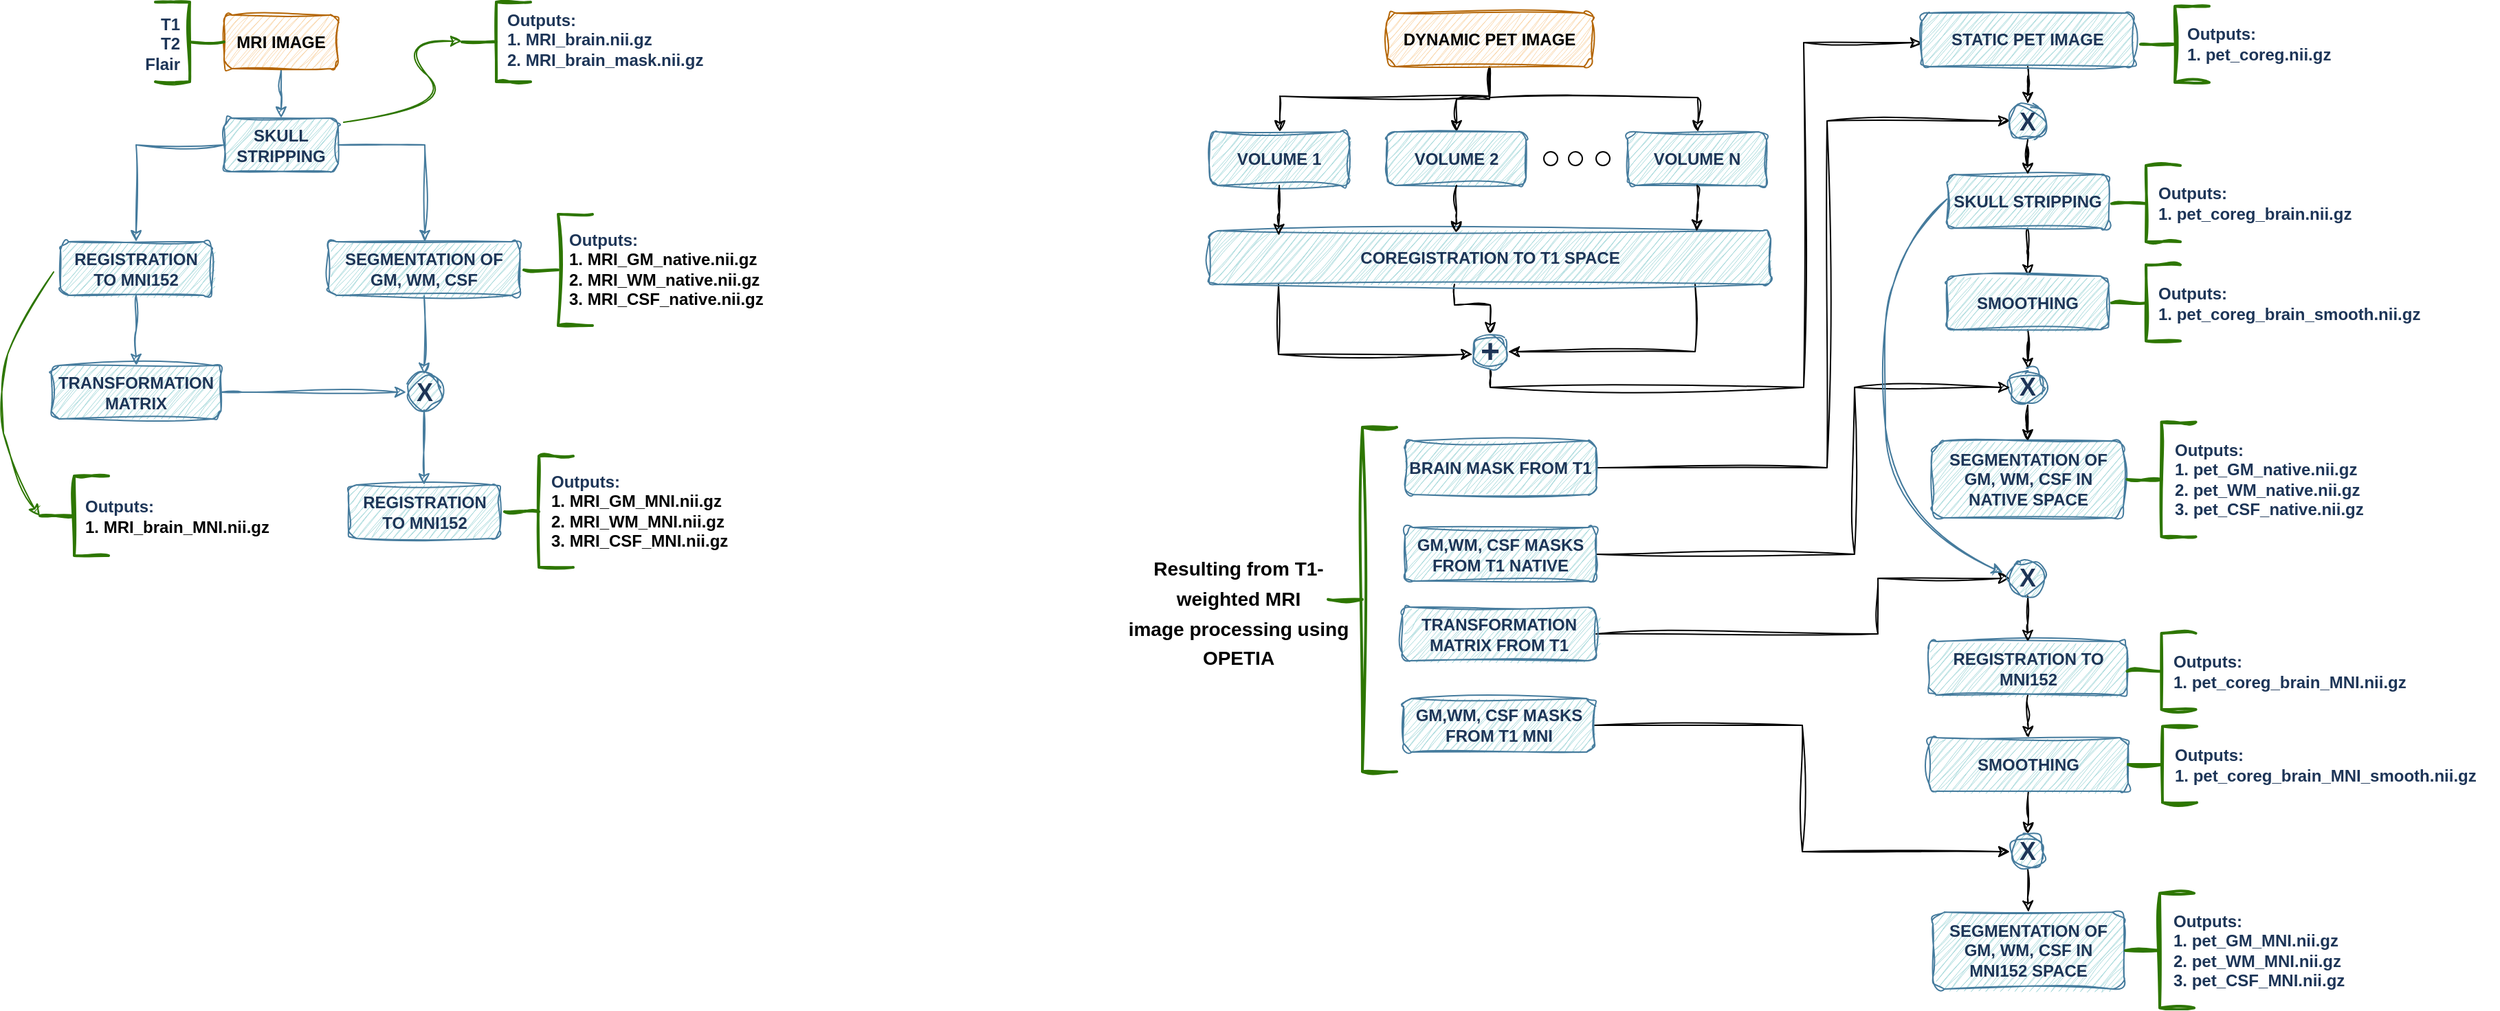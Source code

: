 <mxfile version="28.1.2">
  <diagram name="Page-1" id="hVXfUqBhvTAlDq9-gsWX">
    <mxGraphModel dx="1394" dy="784" grid="0" gridSize="10" guides="1" tooltips="1" connect="1" arrows="1" fold="1" page="0" pageScale="1" pageWidth="850" pageHeight="1100" background="none" math="0" shadow="0">
      <root>
        <mxCell id="0" />
        <mxCell id="1" parent="0" />
        <mxCell id="h8j5pdW2-4rlrgCDTTLV-3" value="" style="edgeStyle=orthogonalEdgeStyle;rounded=0;orthogonalLoop=1;jettySize=auto;html=1;labelBackgroundColor=none;fontColor=default;strokeColor=#457B9D;sketch=1;curveFitting=1;jiggle=2;" parent="1" source="h8j5pdW2-4rlrgCDTTLV-1" target="h8j5pdW2-4rlrgCDTTLV-2" edge="1">
          <mxGeometry relative="1" as="geometry" />
        </mxCell>
        <mxCell id="h8j5pdW2-4rlrgCDTTLV-1" value="&lt;b&gt;MRI IMAGE&lt;/b&gt;" style="rounded=1;whiteSpace=wrap;html=1;labelBackgroundColor=none;sketch=1;curveFitting=1;jiggle=2;fillColor=#fad7ac;strokeColor=#b46504;" parent="1" vertex="1">
          <mxGeometry x="294" y="80" width="83" height="39" as="geometry" />
        </mxCell>
        <mxCell id="h8j5pdW2-4rlrgCDTTLV-5" value="" style="edgeStyle=orthogonalEdgeStyle;rounded=0;orthogonalLoop=1;jettySize=auto;html=1;labelBackgroundColor=none;fontColor=default;strokeColor=#457B9D;sketch=1;curveFitting=1;jiggle=2;" parent="1" source="h8j5pdW2-4rlrgCDTTLV-2" target="h8j5pdW2-4rlrgCDTTLV-4" edge="1">
          <mxGeometry relative="1" as="geometry" />
        </mxCell>
        <mxCell id="h8j5pdW2-4rlrgCDTTLV-7" value="" style="edgeStyle=orthogonalEdgeStyle;rounded=0;orthogonalLoop=1;jettySize=auto;html=1;labelBackgroundColor=none;fontColor=default;strokeColor=#457B9D;sketch=1;curveFitting=1;jiggle=2;" parent="1" source="h8j5pdW2-4rlrgCDTTLV-2" target="h8j5pdW2-4rlrgCDTTLV-6" edge="1">
          <mxGeometry relative="1" as="geometry">
            <Array as="points">
              <mxPoint x="440" y="175" />
            </Array>
          </mxGeometry>
        </mxCell>
        <mxCell id="h8j5pdW2-4rlrgCDTTLV-2" value="&lt;b&gt;SKULL STRIPPING&lt;/b&gt;" style="rounded=1;whiteSpace=wrap;html=1;labelBackgroundColor=none;fillColor=#A8DADC;strokeColor=#457B9D;fontColor=#1D3557;sketch=1;curveFitting=1;jiggle=2;" parent="1" vertex="1">
          <mxGeometry x="294" y="155" width="83" height="39" as="geometry" />
        </mxCell>
        <mxCell id="h8j5pdW2-4rlrgCDTTLV-9" value="" style="edgeStyle=orthogonalEdgeStyle;rounded=0;orthogonalLoop=1;jettySize=auto;html=1;labelBackgroundColor=none;fontColor=default;strokeColor=#457B9D;sketch=1;curveFitting=1;jiggle=2;" parent="1" source="h8j5pdW2-4rlrgCDTTLV-4" target="h8j5pdW2-4rlrgCDTTLV-8" edge="1">
          <mxGeometry relative="1" as="geometry" />
        </mxCell>
        <mxCell id="h8j5pdW2-4rlrgCDTTLV-4" value="&lt;b&gt;REGISTRATION TO MNI152&lt;/b&gt;" style="rounded=1;whiteSpace=wrap;html=1;labelBackgroundColor=none;fillColor=#A8DADC;strokeColor=#457B9D;fontColor=#1D3557;sketch=1;curveFitting=1;jiggle=2;" parent="1" vertex="1">
          <mxGeometry x="175" y="245" width="110" height="39" as="geometry" />
        </mxCell>
        <mxCell id="h8j5pdW2-4rlrgCDTTLV-11" value="" style="edgeStyle=orthogonalEdgeStyle;rounded=0;orthogonalLoop=1;jettySize=auto;html=1;labelBackgroundColor=none;fontColor=default;strokeColor=#457B9D;sketch=1;curveFitting=1;jiggle=2;" parent="1" source="h8j5pdW2-4rlrgCDTTLV-6" target="h8j5pdW2-4rlrgCDTTLV-10" edge="1">
          <mxGeometry relative="1" as="geometry" />
        </mxCell>
        <mxCell id="h8j5pdW2-4rlrgCDTTLV-6" value="&lt;b&gt;SEGMENTATION OF GM, WM, CSF&lt;/b&gt;" style="rounded=1;whiteSpace=wrap;html=1;labelBackgroundColor=none;fillColor=#A8DADC;strokeColor=#457B9D;fontColor=#1D3557;sketch=1;curveFitting=1;jiggle=2;" parent="1" vertex="1">
          <mxGeometry x="370" y="245" width="139" height="39" as="geometry" />
        </mxCell>
        <mxCell id="h8j5pdW2-4rlrgCDTTLV-12" style="edgeStyle=orthogonalEdgeStyle;rounded=0;orthogonalLoop=1;jettySize=auto;html=1;entryX=0;entryY=0.5;entryDx=0;entryDy=0;labelBackgroundColor=none;fontColor=default;strokeColor=#457B9D;sketch=1;curveFitting=1;jiggle=2;" parent="1" source="h8j5pdW2-4rlrgCDTTLV-8" target="h8j5pdW2-4rlrgCDTTLV-10" edge="1">
          <mxGeometry relative="1" as="geometry">
            <Array as="points">
              <mxPoint x="307" y="355" />
              <mxPoint x="307" y="355" />
            </Array>
          </mxGeometry>
        </mxCell>
        <mxCell id="h8j5pdW2-4rlrgCDTTLV-8" value="&lt;b&gt;TRANSFORMATION MATRIX&lt;/b&gt;" style="rounded=1;whiteSpace=wrap;html=1;labelBackgroundColor=none;fillColor=#A8DADC;strokeColor=#457B9D;fontColor=#1D3557;sketch=1;curveFitting=1;jiggle=2;" parent="1" vertex="1">
          <mxGeometry x="168.25" y="335" width="123.5" height="39" as="geometry" />
        </mxCell>
        <mxCell id="h8j5pdW2-4rlrgCDTTLV-14" value="" style="edgeStyle=orthogonalEdgeStyle;rounded=0;orthogonalLoop=1;jettySize=auto;html=1;labelBackgroundColor=none;fontColor=default;strokeColor=#457B9D;sketch=1;curveFitting=1;jiggle=2;" parent="1" source="h8j5pdW2-4rlrgCDTTLV-10" target="h8j5pdW2-4rlrgCDTTLV-13" edge="1">
          <mxGeometry relative="1" as="geometry" />
        </mxCell>
        <mxCell id="h8j5pdW2-4rlrgCDTTLV-10" value="&lt;b&gt;&lt;font style=&quot;font-size: 18px;&quot;&gt;X&lt;/font&gt;&lt;/b&gt;" style="ellipse;whiteSpace=wrap;html=1;aspect=fixed;labelBackgroundColor=none;fillColor=#A8DADC;strokeColor=#457B9D;fontColor=#1D3557;sketch=1;curveFitting=1;jiggle=2;" parent="1" vertex="1">
          <mxGeometry x="426.5" y="341.5" width="26" height="26" as="geometry" />
        </mxCell>
        <mxCell id="h8j5pdW2-4rlrgCDTTLV-13" value="&lt;b&gt;REGISTRATION TO MNI152&lt;/b&gt;" style="rounded=1;whiteSpace=wrap;html=1;labelBackgroundColor=none;fillColor=#A8DADC;strokeColor=#457B9D;fontColor=#1D3557;sketch=1;curveFitting=1;jiggle=2;" parent="1" vertex="1">
          <mxGeometry x="384.5" y="422" width="110" height="39" as="geometry" />
        </mxCell>
        <mxCell id="h8j5pdW2-4rlrgCDTTLV-19" value="" style="curved=1;endArrow=classic;html=1;rounded=0;labelBackgroundColor=none;fontColor=default;strokeColor=#2D7600;sketch=1;curveFitting=1;jiggle=2;fillColor=#60a917;" parent="1" edge="1">
          <mxGeometry width="50" height="50" relative="1" as="geometry">
            <mxPoint x="381" y="158" as="sourcePoint" />
            <mxPoint x="467" y="99" as="targetPoint" />
            <Array as="points">
              <mxPoint x="467" y="149" />
              <mxPoint x="417" y="99" />
            </Array>
          </mxGeometry>
        </mxCell>
        <mxCell id="h8j5pdW2-4rlrgCDTTLV-21" value="" style="strokeWidth=2;html=1;shape=mxgraph.flowchart.annotation_2;align=left;labelPosition=right;pointerEvents=1;labelBackgroundColor=none;fillColor=#60a917;strokeColor=#2D7600;fontColor=#ffffff;sketch=1;curveFitting=1;jiggle=2;" parent="1" vertex="1">
          <mxGeometry x="467" y="70.5" width="50" height="58" as="geometry" />
        </mxCell>
        <mxCell id="h8j5pdW2-4rlrgCDTTLV-22" value="&lt;div&gt;&lt;b&gt;&lt;font&gt;Outputs:&lt;/font&gt;&lt;/b&gt;&lt;/div&gt;&lt;div&gt;&lt;b style=&quot;background-color: transparent;&quot;&gt;&lt;font&gt;1. MRI_brain.nii.gz&lt;/font&gt;&lt;/b&gt;&lt;/div&gt;&lt;div&gt;&lt;font&gt;&lt;b style=&quot;background-color: transparent;&quot;&gt;2. MRI&lt;/b&gt;&lt;span style=&quot;background-color: transparent;&quot;&gt;&lt;font&gt;&lt;b style=&quot;&quot;&gt;_brain_mask.nii.gz&lt;/b&gt;&lt;/font&gt;&lt;/span&gt;&lt;/font&gt;&lt;/div&gt;" style="text;html=1;align=left;verticalAlign=middle;resizable=0;points=[];autosize=1;strokeColor=none;fillColor=none;labelBackgroundColor=none;fontColor=#1D3557;sketch=1;curveFitting=1;jiggle=2;" parent="1" vertex="1">
          <mxGeometry x="498" y="70.5" width="161" height="55" as="geometry" />
        </mxCell>
        <mxCell id="h8j5pdW2-4rlrgCDTTLV-23" value="" style="strokeWidth=2;html=1;shape=mxgraph.flowchart.annotation_2;align=left;labelPosition=right;pointerEvents=1;rotation=0;labelBackgroundColor=none;fillColor=#60a917;strokeColor=#2D7600;fontColor=#ffffff;sketch=1;curveFitting=1;jiggle=2;" parent="1" vertex="1">
          <mxGeometry x="160" y="415.5" width="50" height="58" as="geometry" />
        </mxCell>
        <mxCell id="h8j5pdW2-4rlrgCDTTLV-24" value="&lt;div&gt;&lt;b&gt;Outputs:&lt;/b&gt;&lt;/div&gt;&lt;div&gt;&lt;b style=&quot;background-color: transparent; color: light-dark(rgb(0, 0, 0), rgb(255, 255, 255));&quot;&gt;1. MRI_brain_MNI.nii.gz&lt;/b&gt;&lt;/div&gt;" style="text;html=1;align=left;verticalAlign=middle;resizable=0;points=[];autosize=1;strokeColor=none;fillColor=none;labelBackgroundColor=none;fontColor=#1D3557;sketch=1;curveFitting=1;jiggle=2;" parent="1" vertex="1">
          <mxGeometry x="191" y="424" width="152" height="41" as="geometry" />
        </mxCell>
        <mxCell id="h8j5pdW2-4rlrgCDTTLV-25" value="" style="strokeWidth=2;html=1;shape=mxgraph.flowchart.annotation_2;align=left;labelPosition=right;pointerEvents=1;labelBackgroundColor=none;fillColor=#60a917;strokeColor=#2D7600;fontColor=#ffffff;sketch=1;curveFitting=1;jiggle=2;" parent="1" vertex="1">
          <mxGeometry x="512" y="225" width="50" height="81" as="geometry" />
        </mxCell>
        <mxCell id="h8j5pdW2-4rlrgCDTTLV-26" value="&lt;div&gt;&lt;b&gt;Outputs:&lt;/b&gt;&lt;/div&gt;&lt;div&gt;&lt;b style=&quot;background-color: transparent; color: light-dark(rgb(0, 0, 0), rgb(255, 255, 255));&quot;&gt;1. MRI_GM_native.nii.gz&lt;/b&gt;&lt;/div&gt;&lt;div&gt;&lt;b style=&quot;color: light-dark(rgb(0, 0, 0), rgb(255, 255, 255)); background-color: transparent;&quot;&gt;2. MRI_WM_native.nii.gz&lt;/b&gt;&lt;b style=&quot;background-color: transparent; color: light-dark(rgb(0, 0, 0), rgb(255, 255, 255));&quot;&gt;&lt;/b&gt;&lt;/div&gt;&lt;div&gt;&lt;b style=&quot;color: light-dark(rgb(0, 0, 0), rgb(255, 255, 255)); background-color: transparent;&quot;&gt;3. MRI_CSF_native.nii.gz&lt;/b&gt;&lt;b style=&quot;color: light-dark(rgb(0, 0, 0), rgb(255, 255, 255)); background-color: transparent;&quot;&gt;&lt;/b&gt;&lt;/div&gt;" style="text;html=1;align=left;verticalAlign=middle;resizable=0;points=[];autosize=1;strokeColor=none;fillColor=none;labelBackgroundColor=none;fontColor=#1D3557;sketch=1;curveFitting=1;jiggle=2;" parent="1" vertex="1">
          <mxGeometry x="543" y="230" width="159" height="70" as="geometry" />
        </mxCell>
        <mxCell id="h8j5pdW2-4rlrgCDTTLV-28" value="&lt;div&gt;&lt;b&gt;Outputs:&lt;/b&gt;&lt;/div&gt;&lt;div&gt;&lt;b style=&quot;background-color: transparent; color: light-dark(rgb(0, 0, 0), rgb(255, 255, 255));&quot;&gt;1. MRI_GM_MNI.nii.gz&lt;/b&gt;&lt;/div&gt;&lt;div&gt;&lt;b style=&quot;color: light-dark(rgb(0, 0, 0), rgb(255, 255, 255)); background-color: transparent;&quot;&gt;2. MRI_WM_MNI.nii.gz&lt;/b&gt;&lt;b style=&quot;background-color: transparent; color: light-dark(rgb(0, 0, 0), rgb(255, 255, 255));&quot;&gt;&lt;/b&gt;&lt;/div&gt;&lt;div&gt;&lt;b style=&quot;color: light-dark(rgb(0, 0, 0), rgb(255, 255, 255)); background-color: transparent;&quot;&gt;3. MRI_CSF_MNI.nii.gz&lt;/b&gt;&lt;b style=&quot;color: light-dark(rgb(0, 0, 0), rgb(255, 255, 255)); background-color: transparent;&quot;&gt;&lt;/b&gt;&lt;/div&gt;" style="text;html=1;align=left;verticalAlign=middle;resizable=0;points=[];autosize=1;strokeColor=none;fillColor=none;labelBackgroundColor=none;fontColor=#1D3557;sketch=1;curveFitting=1;jiggle=2;" parent="1" vertex="1">
          <mxGeometry x="530" y="406" width="147" height="70" as="geometry" />
        </mxCell>
        <mxCell id="h8j5pdW2-4rlrgCDTTLV-30" value="" style="strokeWidth=2;html=1;shape=mxgraph.flowchart.annotation_2;align=left;labelPosition=right;pointerEvents=1;labelBackgroundColor=none;fillColor=#60a917;strokeColor=#2D7600;fontColor=#ffffff;sketch=1;curveFitting=1;jiggle=2;" parent="1" vertex="1">
          <mxGeometry x="498" y="401" width="50" height="81" as="geometry" />
        </mxCell>
        <mxCell id="h8j5pdW2-4rlrgCDTTLV-31" value="" style="curved=1;endArrow=classic;html=1;rounded=0;entryX=0;entryY=0.5;entryDx=0;entryDy=0;entryPerimeter=0;labelBackgroundColor=none;fontColor=default;strokeColor=#2D7600;sketch=1;curveFitting=1;jiggle=2;fillColor=#60a917;" parent="1" target="h8j5pdW2-4rlrgCDTTLV-23" edge="1">
          <mxGeometry width="50" height="50" relative="1" as="geometry">
            <mxPoint x="170" y="267" as="sourcePoint" />
            <mxPoint x="152" y="445" as="targetPoint" />
            <Array as="points">
              <mxPoint x="142" y="297" />
              <mxPoint x="131" y="357" />
              <mxPoint x="136" y="412" />
            </Array>
          </mxGeometry>
        </mxCell>
        <mxCell id="h8j5pdW2-4rlrgCDTTLV-33" value="" style="strokeWidth=2;html=1;shape=mxgraph.flowchart.annotation_2;align=left;labelPosition=right;pointerEvents=1;rotation=-180;labelBackgroundColor=none;fillColor=#60a917;strokeColor=#2D7600;sketch=1;curveFitting=1;jiggle=2;fontColor=#ffffff;" parent="1" vertex="1">
          <mxGeometry x="244" y="70.5" width="50" height="58" as="geometry" />
        </mxCell>
        <mxCell id="h8j5pdW2-4rlrgCDTTLV-34" value="&lt;div&gt;&lt;b&gt;T1&lt;/b&gt;&lt;/div&gt;&lt;div&gt;&lt;b&gt;T2&lt;/b&gt;&lt;/div&gt;&lt;div&gt;&lt;b&gt;Flair&lt;/b&gt;&lt;/div&gt;" style="text;html=1;align=right;verticalAlign=middle;resizable=0;points=[];autosize=1;strokeColor=none;fillColor=none;labelBackgroundColor=none;fontColor=#1D3557;sketch=1;curveFitting=1;jiggle=2;" parent="1" vertex="1">
          <mxGeometry x="220" y="73.5" width="43" height="55" as="geometry" />
        </mxCell>
        <mxCell id="T9twFUYH3FpE-bXfd8Vn-4" value="" style="edgeStyle=orthogonalEdgeStyle;rounded=0;sketch=1;hachureGap=4;jiggle=2;curveFitting=1;orthogonalLoop=1;jettySize=auto;html=1;fontFamily=Architects Daughter;fontSource=https%3A%2F%2Ffonts.googleapis.com%2Fcss%3Ffamily%3DArchitects%2BDaughter;" parent="1" source="eA0HrCgzeWptKL1qUqZq-1" target="T9twFUYH3FpE-bXfd8Vn-3" edge="1">
          <mxGeometry relative="1" as="geometry">
            <Array as="points">
              <mxPoint x="1215" y="139" />
              <mxPoint x="1062" y="139" />
            </Array>
          </mxGeometry>
        </mxCell>
        <mxCell id="T9twFUYH3FpE-bXfd8Vn-6" value="" style="edgeStyle=orthogonalEdgeStyle;rounded=0;sketch=1;hachureGap=4;jiggle=2;curveFitting=1;orthogonalLoop=1;jettySize=auto;html=1;fontFamily=Architects Daughter;fontSource=https%3A%2F%2Ffonts.googleapis.com%2Fcss%3Ffamily%3DArchitects%2BDaughter;" parent="1" source="eA0HrCgzeWptKL1qUqZq-1" target="T9twFUYH3FpE-bXfd8Vn-5" edge="1">
          <mxGeometry relative="1" as="geometry" />
        </mxCell>
        <mxCell id="T9twFUYH3FpE-bXfd8Vn-8" style="edgeStyle=orthogonalEdgeStyle;rounded=0;sketch=1;hachureGap=4;jiggle=2;curveFitting=1;orthogonalLoop=1;jettySize=auto;html=1;fontFamily=Architects Daughter;fontSource=https%3A%2F%2Ffonts.googleapis.com%2Fcss%3Ffamily%3DArchitects%2BDaughter;" parent="1" source="eA0HrCgzeWptKL1qUqZq-1" target="T9twFUYH3FpE-bXfd8Vn-7" edge="1">
          <mxGeometry relative="1" as="geometry">
            <Array as="points">
              <mxPoint x="1215" y="140" />
              <mxPoint x="1366" y="140" />
            </Array>
          </mxGeometry>
        </mxCell>
        <mxCell id="eA0HrCgzeWptKL1qUqZq-1" value="&lt;b&gt;DYNAMIC PET IMAGE&lt;/b&gt;" style="rounded=1;whiteSpace=wrap;html=1;labelBackgroundColor=none;fillColor=#fad7ac;strokeColor=#b46504;sketch=1;curveFitting=1;jiggle=2;" parent="1" vertex="1">
          <mxGeometry x="1140" y="78.5" width="149" height="39" as="geometry" />
        </mxCell>
        <mxCell id="T9twFUYH3FpE-bXfd8Vn-3" value="&lt;b&gt;VOLUME 1&lt;/b&gt;" style="rounded=1;whiteSpace=wrap;html=1;labelBackgroundColor=none;fillColor=#A8DADC;strokeColor=#457B9D;fontColor=#1D3557;sketch=1;curveFitting=1;jiggle=2;" parent="1" vertex="1">
          <mxGeometry x="1011" y="165" width="101" height="39" as="geometry" />
        </mxCell>
        <mxCell id="T9twFUYH3FpE-bXfd8Vn-5" value="&lt;b&gt;VOLUME 2&lt;/b&gt;" style="rounded=1;whiteSpace=wrap;html=1;labelBackgroundColor=none;fillColor=#A8DADC;strokeColor=#457B9D;fontColor=#1D3557;sketch=1;curveFitting=1;jiggle=2;" parent="1" vertex="1">
          <mxGeometry x="1140" y="165" width="101" height="39" as="geometry" />
        </mxCell>
        <mxCell id="T9twFUYH3FpE-bXfd8Vn-7" value="&lt;b&gt;VOLUME N&lt;/b&gt;" style="rounded=1;whiteSpace=wrap;html=1;labelBackgroundColor=none;fillColor=#A8DADC;strokeColor=#457B9D;fontColor=#1D3557;sketch=1;curveFitting=1;jiggle=2;" parent="1" vertex="1">
          <mxGeometry x="1315" y="165" width="101" height="39" as="geometry" />
        </mxCell>
        <mxCell id="T9twFUYH3FpE-bXfd8Vn-11" value="" style="ellipse;whiteSpace=wrap;html=1;aspect=fixed;hachureGap=4;fontFamily=Architects Daughter;fontSource=https%3A%2F%2Ffonts.googleapis.com%2Fcss%3Ffamily%3DArchitects%2BDaughter;shadow=0;fillColor=light-dark(#FFFFFF,#FFFFFF);" parent="1" vertex="1">
          <mxGeometry x="1254" y="179.5" width="10" height="10" as="geometry" />
        </mxCell>
        <mxCell id="T9twFUYH3FpE-bXfd8Vn-12" value="" style="ellipse;whiteSpace=wrap;html=1;aspect=fixed;hachureGap=4;fontFamily=Architects Daughter;fontSource=https%3A%2F%2Ffonts.googleapis.com%2Fcss%3Ffamily%3DArchitects%2BDaughter;shadow=0;fillColor=light-dark(#FFFFFF,#FFFFFF);" parent="1" vertex="1">
          <mxGeometry x="1272" y="179.5" width="10" height="10" as="geometry" />
        </mxCell>
        <mxCell id="T9twFUYH3FpE-bXfd8Vn-13" value="" style="ellipse;whiteSpace=wrap;html=1;aspect=fixed;hachureGap=4;fontFamily=Architects Daughter;fontSource=https%3A%2F%2Ffonts.googleapis.com%2Fcss%3Ffamily%3DArchitects%2BDaughter;shadow=0;fillColor=light-dark(#FFFFFF,#FFFFFF);" parent="1" vertex="1">
          <mxGeometry x="1292" y="179.5" width="10" height="10" as="geometry" />
        </mxCell>
        <mxCell id="T9twFUYH3FpE-bXfd8Vn-21" style="edgeStyle=orthogonalEdgeStyle;rounded=0;sketch=1;hachureGap=4;jiggle=2;curveFitting=1;orthogonalLoop=1;jettySize=auto;html=1;fontFamily=Architects Daughter;fontSource=https%3A%2F%2Ffonts.googleapis.com%2Fcss%3Ffamily%3DArchitects%2BDaughter;" parent="1" source="T9twFUYH3FpE-bXfd8Vn-14" target="T9twFUYH3FpE-bXfd8Vn-20" edge="1">
          <mxGeometry relative="1" as="geometry">
            <Array as="points">
              <mxPoint x="1061" y="327" />
            </Array>
          </mxGeometry>
        </mxCell>
        <mxCell id="T9twFUYH3FpE-bXfd8Vn-22" value="" style="edgeStyle=orthogonalEdgeStyle;rounded=0;sketch=1;hachureGap=4;jiggle=2;curveFitting=1;orthogonalLoop=1;jettySize=auto;html=1;fontFamily=Architects Daughter;fontSource=https%3A%2F%2Ffonts.googleapis.com%2Fcss%3Ffamily%3DArchitects%2BDaughter;" parent="1" source="T9twFUYH3FpE-bXfd8Vn-14" target="T9twFUYH3FpE-bXfd8Vn-20" edge="1">
          <mxGeometry relative="1" as="geometry">
            <Array as="points">
              <mxPoint x="1189" y="291" />
              <mxPoint x="1215" y="291" />
            </Array>
          </mxGeometry>
        </mxCell>
        <mxCell id="T9twFUYH3FpE-bXfd8Vn-23" value="" style="edgeStyle=orthogonalEdgeStyle;rounded=0;sketch=1;hachureGap=4;jiggle=2;curveFitting=1;orthogonalLoop=1;jettySize=auto;html=1;fontFamily=Architects Daughter;fontSource=https%3A%2F%2Ffonts.googleapis.com%2Fcss%3Ffamily%3DArchitects%2BDaughter;" parent="1" source="T9twFUYH3FpE-bXfd8Vn-14" target="T9twFUYH3FpE-bXfd8Vn-20" edge="1">
          <mxGeometry relative="1" as="geometry">
            <Array as="points">
              <mxPoint x="1364" y="325" />
            </Array>
          </mxGeometry>
        </mxCell>
        <mxCell id="T9twFUYH3FpE-bXfd8Vn-14" value="&lt;b&gt;COREGISTRATION TO T1 SPACE&lt;/b&gt;" style="rounded=1;whiteSpace=wrap;html=1;labelBackgroundColor=none;fillColor=#A8DADC;strokeColor=#457B9D;fontColor=#1D3557;sketch=1;curveFitting=1;jiggle=2;" parent="1" vertex="1">
          <mxGeometry x="1011" y="237" width="408" height="39" as="geometry" />
        </mxCell>
        <mxCell id="T9twFUYH3FpE-bXfd8Vn-17" style="edgeStyle=orthogonalEdgeStyle;rounded=0;sketch=1;hachureGap=4;jiggle=2;curveFitting=1;orthogonalLoop=1;jettySize=auto;html=1;entryX=0.123;entryY=0.09;entryDx=0;entryDy=0;entryPerimeter=0;fontFamily=Architects Daughter;fontSource=https%3A%2F%2Ffonts.googleapis.com%2Fcss%3Ffamily%3DArchitects%2BDaughter;" parent="1" source="T9twFUYH3FpE-bXfd8Vn-3" target="T9twFUYH3FpE-bXfd8Vn-14" edge="1">
          <mxGeometry relative="1" as="geometry" />
        </mxCell>
        <mxCell id="T9twFUYH3FpE-bXfd8Vn-18" style="edgeStyle=orthogonalEdgeStyle;rounded=0;sketch=1;hachureGap=4;jiggle=2;curveFitting=1;orthogonalLoop=1;jettySize=auto;html=1;entryX=0.439;entryY=0.038;entryDx=0;entryDy=0;entryPerimeter=0;fontFamily=Architects Daughter;fontSource=https%3A%2F%2Ffonts.googleapis.com%2Fcss%3Ffamily%3DArchitects%2BDaughter;" parent="1" source="T9twFUYH3FpE-bXfd8Vn-5" target="T9twFUYH3FpE-bXfd8Vn-14" edge="1">
          <mxGeometry relative="1" as="geometry" />
        </mxCell>
        <mxCell id="T9twFUYH3FpE-bXfd8Vn-19" style="edgeStyle=orthogonalEdgeStyle;rounded=0;sketch=1;hachureGap=4;jiggle=2;curveFitting=1;orthogonalLoop=1;jettySize=auto;html=1;entryX=0.868;entryY=0.013;entryDx=0;entryDy=0;entryPerimeter=0;fontFamily=Architects Daughter;fontSource=https%3A%2F%2Ffonts.googleapis.com%2Fcss%3Ffamily%3DArchitects%2BDaughter;" parent="1" source="T9twFUYH3FpE-bXfd8Vn-7" target="T9twFUYH3FpE-bXfd8Vn-14" edge="1">
          <mxGeometry relative="1" as="geometry" />
        </mxCell>
        <mxCell id="T9twFUYH3FpE-bXfd8Vn-26" value="" style="edgeStyle=orthogonalEdgeStyle;rounded=0;sketch=1;hachureGap=4;jiggle=2;curveFitting=1;orthogonalLoop=1;jettySize=auto;html=1;fontFamily=Architects Daughter;fontSource=https%3A%2F%2Ffonts.googleapis.com%2Fcss%3Ffamily%3DArchitects%2BDaughter;" parent="1" source="T9twFUYH3FpE-bXfd8Vn-20" target="T9twFUYH3FpE-bXfd8Vn-25" edge="1">
          <mxGeometry relative="1" as="geometry">
            <Array as="points">
              <mxPoint x="1215" y="351" />
              <mxPoint x="1443" y="351" />
              <mxPoint x="1443" y="100" />
            </Array>
          </mxGeometry>
        </mxCell>
        <mxCell id="T9twFUYH3FpE-bXfd8Vn-20" value="&lt;b&gt;&lt;font style=&quot;font-size: 24px;&quot;&gt;+&lt;/font&gt;&lt;/b&gt;" style="ellipse;whiteSpace=wrap;html=1;aspect=fixed;labelBackgroundColor=none;fillColor=#A8DADC;strokeColor=#457B9D;fontColor=#1D3557;sketch=1;curveFitting=1;jiggle=2;" parent="1" vertex="1">
          <mxGeometry x="1202" y="312" width="26" height="26" as="geometry" />
        </mxCell>
        <mxCell id="T9twFUYH3FpE-bXfd8Vn-24" style="edgeStyle=orthogonalEdgeStyle;rounded=0;sketch=1;hachureGap=4;jiggle=2;curveFitting=1;orthogonalLoop=1;jettySize=auto;html=1;exitX=0.5;exitY=1;exitDx=0;exitDy=0;fontFamily=Architects Daughter;fontSource=https%3A%2F%2Ffonts.googleapis.com%2Fcss%3Ffamily%3DArchitects%2BDaughter;" parent="1" source="T9twFUYH3FpE-bXfd8Vn-20" target="T9twFUYH3FpE-bXfd8Vn-20" edge="1">
          <mxGeometry relative="1" as="geometry" />
        </mxCell>
        <mxCell id="T9twFUYH3FpE-bXfd8Vn-34" value="" style="edgeStyle=orthogonalEdgeStyle;rounded=0;sketch=1;hachureGap=4;jiggle=2;curveFitting=1;orthogonalLoop=1;jettySize=auto;html=1;fontFamily=Architects Daughter;fontSource=https%3A%2F%2Ffonts.googleapis.com%2Fcss%3Ffamily%3DArchitects%2BDaughter;" parent="1" source="T9twFUYH3FpE-bXfd8Vn-25" target="T9twFUYH3FpE-bXfd8Vn-33" edge="1">
          <mxGeometry relative="1" as="geometry" />
        </mxCell>
        <mxCell id="T9twFUYH3FpE-bXfd8Vn-25" value="&lt;b&gt;STATIC PET IMAGE&lt;/b&gt;" style="rounded=1;whiteSpace=wrap;html=1;labelBackgroundColor=none;fillColor=#A8DADC;strokeColor=#457B9D;fontColor=#1D3557;sketch=1;curveFitting=1;jiggle=2;" parent="1" vertex="1">
          <mxGeometry x="1529" y="78.5" width="154" height="39" as="geometry" />
        </mxCell>
        <mxCell id="T9twFUYH3FpE-bXfd8Vn-39" value="" style="edgeStyle=orthogonalEdgeStyle;rounded=0;sketch=1;hachureGap=4;jiggle=2;curveFitting=1;orthogonalLoop=1;jettySize=auto;html=1;fontFamily=Architects Daughter;fontSource=https%3A%2F%2Ffonts.googleapis.com%2Fcss%3Ffamily%3DArchitects%2BDaughter;" parent="1" source="T9twFUYH3FpE-bXfd8Vn-27" target="T9twFUYH3FpE-bXfd8Vn-29" edge="1">
          <mxGeometry relative="1" as="geometry" />
        </mxCell>
        <mxCell id="T9twFUYH3FpE-bXfd8Vn-27" value="&lt;b&gt;SKULL STRIPPING&lt;/b&gt;" style="rounded=1;whiteSpace=wrap;html=1;labelBackgroundColor=none;fillColor=#A8DADC;strokeColor=#457B9D;fontColor=#1D3557;sketch=1;curveFitting=1;jiggle=2;" parent="1" vertex="1">
          <mxGeometry x="1547.13" y="196" width="117.75" height="39" as="geometry" />
        </mxCell>
        <mxCell id="T9twFUYH3FpE-bXfd8Vn-45" value="" style="edgeStyle=orthogonalEdgeStyle;rounded=0;sketch=1;hachureGap=4;jiggle=2;curveFitting=1;orthogonalLoop=1;jettySize=auto;html=1;fontFamily=Architects Daughter;fontSource=https%3A%2F%2Ffonts.googleapis.com%2Fcss%3Ffamily%3DArchitects%2BDaughter;" parent="1" source="T9twFUYH3FpE-bXfd8Vn-29" target="T9twFUYH3FpE-bXfd8Vn-40" edge="1">
          <mxGeometry relative="1" as="geometry" />
        </mxCell>
        <mxCell id="T9twFUYH3FpE-bXfd8Vn-29" value="&lt;b&gt;SMOOTHING&lt;/b&gt;" style="rounded=1;whiteSpace=wrap;html=1;labelBackgroundColor=none;fillColor=#A8DADC;strokeColor=#457B9D;fontColor=#1D3557;sketch=1;curveFitting=1;jiggle=2;" parent="1" vertex="1">
          <mxGeometry x="1547.13" y="270" width="117.75" height="39" as="geometry" />
        </mxCell>
        <mxCell id="T9twFUYH3FpE-bXfd8Vn-31" value="&lt;b&gt;SEGMENTATION OF GM, WM, CSF IN NATIVE SPACE&lt;/b&gt;" style="rounded=1;whiteSpace=wrap;html=1;labelBackgroundColor=none;fillColor=#A8DADC;strokeColor=#457B9D;fontColor=#1D3557;sketch=1;curveFitting=1;jiggle=2;" parent="1" vertex="1">
          <mxGeometry x="1536.5" y="390" width="139" height="56" as="geometry" />
        </mxCell>
        <mxCell id="T9twFUYH3FpE-bXfd8Vn-35" value="" style="edgeStyle=orthogonalEdgeStyle;rounded=0;sketch=1;hachureGap=4;jiggle=2;curveFitting=1;orthogonalLoop=1;jettySize=auto;html=1;fontFamily=Architects Daughter;fontSource=https%3A%2F%2Ffonts.googleapis.com%2Fcss%3Ffamily%3DArchitects%2BDaughter;" parent="1" source="T9twFUYH3FpE-bXfd8Vn-32" target="T9twFUYH3FpE-bXfd8Vn-33" edge="1">
          <mxGeometry relative="1" as="geometry">
            <Array as="points">
              <mxPoint x="1460" y="410" />
              <mxPoint x="1460" y="157" />
            </Array>
          </mxGeometry>
        </mxCell>
        <mxCell id="T9twFUYH3FpE-bXfd8Vn-32" value="&lt;b&gt;BRAIN MASK FROM T1&lt;/b&gt;" style="rounded=1;whiteSpace=wrap;html=1;labelBackgroundColor=none;fillColor=#A8DADC;strokeColor=#457B9D;fontColor=#1D3557;sketch=1;curveFitting=1;jiggle=2;" parent="1" vertex="1">
          <mxGeometry x="1153" y="390" width="139" height="39" as="geometry" />
        </mxCell>
        <mxCell id="T9twFUYH3FpE-bXfd8Vn-38" style="edgeStyle=orthogonalEdgeStyle;rounded=0;sketch=1;hachureGap=4;jiggle=2;curveFitting=1;orthogonalLoop=1;jettySize=auto;html=1;entryX=0.5;entryY=0;entryDx=0;entryDy=0;fontFamily=Architects Daughter;fontSource=https%3A%2F%2Ffonts.googleapis.com%2Fcss%3Ffamily%3DArchitects%2BDaughter;" parent="1" source="T9twFUYH3FpE-bXfd8Vn-33" target="T9twFUYH3FpE-bXfd8Vn-27" edge="1">
          <mxGeometry relative="1" as="geometry" />
        </mxCell>
        <mxCell id="T9twFUYH3FpE-bXfd8Vn-33" value="&lt;b&gt;&lt;font style=&quot;font-size: 18px;&quot;&gt;X&lt;/font&gt;&lt;/b&gt;" style="ellipse;whiteSpace=wrap;html=1;aspect=fixed;labelBackgroundColor=none;fillColor=#A8DADC;strokeColor=#457B9D;fontColor=#1D3557;sketch=1;curveFitting=1;jiggle=2;" parent="1" vertex="1">
          <mxGeometry x="1593" y="144.5" width="26" height="26" as="geometry" />
        </mxCell>
        <mxCell id="T9twFUYH3FpE-bXfd8Vn-46" value="" style="edgeStyle=orthogonalEdgeStyle;rounded=0;sketch=1;hachureGap=4;jiggle=2;curveFitting=1;orthogonalLoop=1;jettySize=auto;html=1;fontFamily=Architects Daughter;fontSource=https%3A%2F%2Ffonts.googleapis.com%2Fcss%3Ffamily%3DArchitects%2BDaughter;" parent="1" source="T9twFUYH3FpE-bXfd8Vn-40" target="T9twFUYH3FpE-bXfd8Vn-31" edge="1">
          <mxGeometry relative="1" as="geometry" />
        </mxCell>
        <mxCell id="T9twFUYH3FpE-bXfd8Vn-40" value="&lt;b&gt;&lt;font style=&quot;font-size: 18px;&quot;&gt;X&lt;/font&gt;&lt;/b&gt;" style="ellipse;whiteSpace=wrap;html=1;aspect=fixed;labelBackgroundColor=none;fillColor=#A8DADC;strokeColor=#457B9D;fontColor=#1D3557;sketch=1;curveFitting=1;jiggle=2;" parent="1" vertex="1">
          <mxGeometry x="1593.01" y="338" width="26" height="26" as="geometry" />
        </mxCell>
        <mxCell id="T9twFUYH3FpE-bXfd8Vn-42" value="" style="edgeStyle=orthogonalEdgeStyle;rounded=0;sketch=1;hachureGap=4;jiggle=2;curveFitting=1;orthogonalLoop=1;jettySize=auto;html=1;fontFamily=Architects Daughter;fontSource=https%3A%2F%2Ffonts.googleapis.com%2Fcss%3Ffamily%3DArchitects%2BDaughter;" parent="1" source="T9twFUYH3FpE-bXfd8Vn-41" target="T9twFUYH3FpE-bXfd8Vn-40" edge="1">
          <mxGeometry relative="1" as="geometry">
            <Array as="points">
              <mxPoint x="1480" y="473" />
              <mxPoint x="1480" y="351" />
            </Array>
          </mxGeometry>
        </mxCell>
        <mxCell id="T9twFUYH3FpE-bXfd8Vn-41" value="&lt;b&gt;GM,WM, CSF MASKS FROM T1 NATIVE&lt;/b&gt;" style="rounded=1;whiteSpace=wrap;html=1;labelBackgroundColor=none;fillColor=#A8DADC;strokeColor=#457B9D;fontColor=#1D3557;sketch=1;curveFitting=1;jiggle=2;" parent="1" vertex="1">
          <mxGeometry x="1153" y="453" width="139" height="39" as="geometry" />
        </mxCell>
        <mxCell id="T9twFUYH3FpE-bXfd8Vn-85" value="" style="edgeStyle=orthogonalEdgeStyle;rounded=0;sketch=1;hachureGap=4;jiggle=2;curveFitting=1;orthogonalLoop=1;jettySize=auto;html=1;fontFamily=Architects Daughter;fontSource=https%3A%2F%2Ffonts.googleapis.com%2Fcss%3Ffamily%3DArchitects%2BDaughter;" parent="1" source="T9twFUYH3FpE-bXfd8Vn-47" target="T9twFUYH3FpE-bXfd8Vn-83" edge="1">
          <mxGeometry relative="1" as="geometry" />
        </mxCell>
        <mxCell id="T9twFUYH3FpE-bXfd8Vn-47" value="&lt;b&gt;REGISTRATION TO MNI152&lt;/b&gt;" style="rounded=1;whiteSpace=wrap;html=1;labelBackgroundColor=none;fillColor=#A8DADC;strokeColor=#457B9D;fontColor=#1D3557;sketch=1;curveFitting=1;jiggle=2;" parent="1" vertex="1">
          <mxGeometry x="1533.75" y="536" width="144.5" height="39" as="geometry" />
        </mxCell>
        <mxCell id="T9twFUYH3FpE-bXfd8Vn-51" value="" style="edgeStyle=orthogonalEdgeStyle;rounded=0;sketch=1;hachureGap=4;jiggle=2;curveFitting=1;orthogonalLoop=1;jettySize=auto;html=1;fontFamily=Architects Daughter;fontSource=https%3A%2F%2Ffonts.googleapis.com%2Fcss%3Ffamily%3DArchitects%2BDaughter;" parent="1" source="T9twFUYH3FpE-bXfd8Vn-48" target="T9twFUYH3FpE-bXfd8Vn-49" edge="1">
          <mxGeometry relative="1" as="geometry">
            <Array as="points">
              <mxPoint x="1497" y="530" />
              <mxPoint x="1497" y="490" />
            </Array>
          </mxGeometry>
        </mxCell>
        <mxCell id="T9twFUYH3FpE-bXfd8Vn-48" value="&lt;b&gt;TRANSFORMATION MATRIX FROM T1&lt;/b&gt;" style="rounded=1;whiteSpace=wrap;html=1;labelBackgroundColor=none;fillColor=#A8DADC;strokeColor=#457B9D;fontColor=#1D3557;sketch=1;curveFitting=1;jiggle=2;" parent="1" vertex="1">
          <mxGeometry x="1151" y="511" width="141" height="39" as="geometry" />
        </mxCell>
        <mxCell id="T9twFUYH3FpE-bXfd8Vn-52" value="" style="edgeStyle=orthogonalEdgeStyle;rounded=0;sketch=1;hachureGap=4;jiggle=2;curveFitting=1;orthogonalLoop=1;jettySize=auto;html=1;fontFamily=Architects Daughter;fontSource=https%3A%2F%2Ffonts.googleapis.com%2Fcss%3Ffamily%3DArchitects%2BDaughter;" parent="1" source="T9twFUYH3FpE-bXfd8Vn-49" target="T9twFUYH3FpE-bXfd8Vn-47" edge="1">
          <mxGeometry relative="1" as="geometry" />
        </mxCell>
        <mxCell id="T9twFUYH3FpE-bXfd8Vn-49" value="&lt;b&gt;&lt;font style=&quot;font-size: 18px;&quot;&gt;X&lt;/font&gt;&lt;/b&gt;" style="ellipse;whiteSpace=wrap;html=1;aspect=fixed;labelBackgroundColor=none;fillColor=#A8DADC;strokeColor=#457B9D;fontColor=#1D3557;sketch=1;curveFitting=1;jiggle=2;" parent="1" vertex="1">
          <mxGeometry x="1593" y="477" width="26" height="26" as="geometry" />
        </mxCell>
        <mxCell id="T9twFUYH3FpE-bXfd8Vn-55" style="edgeStyle=orthogonalEdgeStyle;rounded=0;sketch=1;hachureGap=4;jiggle=2;curveFitting=1;orthogonalLoop=1;jettySize=auto;html=1;entryX=0;entryY=0.5;entryDx=0;entryDy=0;fontFamily=Architects Daughter;fontSource=https%3A%2F%2Ffonts.googleapis.com%2Fcss%3Ffamily%3DArchitects%2BDaughter;" parent="1" source="T9twFUYH3FpE-bXfd8Vn-53" target="T9twFUYH3FpE-bXfd8Vn-54" edge="1">
          <mxGeometry relative="1" as="geometry" />
        </mxCell>
        <mxCell id="T9twFUYH3FpE-bXfd8Vn-53" value="&lt;b&gt;GM,WM, CSF MASKS FROM T1 MNI&lt;/b&gt;" style="rounded=1;whiteSpace=wrap;html=1;labelBackgroundColor=none;fillColor=#A8DADC;strokeColor=#457B9D;fontColor=#1D3557;sketch=1;curveFitting=1;jiggle=2;" parent="1" vertex="1">
          <mxGeometry x="1152" y="577.5" width="139" height="39" as="geometry" />
        </mxCell>
        <mxCell id="T9twFUYH3FpE-bXfd8Vn-59" value="" style="edgeStyle=orthogonalEdgeStyle;rounded=0;sketch=1;hachureGap=4;jiggle=2;curveFitting=1;orthogonalLoop=1;jettySize=auto;html=1;fontFamily=Architects Daughter;fontSource=https%3A%2F%2Ffonts.googleapis.com%2Fcss%3Ffamily%3DArchitects%2BDaughter;" parent="1" source="T9twFUYH3FpE-bXfd8Vn-54" target="T9twFUYH3FpE-bXfd8Vn-58" edge="1">
          <mxGeometry relative="1" as="geometry" />
        </mxCell>
        <mxCell id="T9twFUYH3FpE-bXfd8Vn-54" value="&lt;b&gt;&lt;font style=&quot;font-size: 18px;&quot;&gt;X&lt;/font&gt;&lt;/b&gt;" style="ellipse;whiteSpace=wrap;html=1;aspect=fixed;labelBackgroundColor=none;fillColor=#A8DADC;strokeColor=#457B9D;fontColor=#1D3557;sketch=1;curveFitting=1;jiggle=2;" parent="1" vertex="1">
          <mxGeometry x="1593.01" y="676" width="26" height="26" as="geometry" />
        </mxCell>
        <mxCell id="T9twFUYH3FpE-bXfd8Vn-58" value="&lt;b&gt;SEGMENTATION OF GM, WM, CSF IN MNI152 SPACE&lt;/b&gt;" style="rounded=1;whiteSpace=wrap;html=1;labelBackgroundColor=none;fillColor=#A8DADC;strokeColor=#457B9D;fontColor=#1D3557;sketch=1;curveFitting=1;jiggle=2;" parent="1" vertex="1">
          <mxGeometry x="1537" y="733" width="139" height="56" as="geometry" />
        </mxCell>
        <mxCell id="T9twFUYH3FpE-bXfd8Vn-64" value="" style="strokeWidth=2;html=1;shape=mxgraph.flowchart.annotation_2;align=left;labelPosition=right;pointerEvents=1;labelBackgroundColor=none;fillColor=#60a917;strokeColor=#2D7600;fontColor=#ffffff;sketch=1;curveFitting=1;jiggle=2;rotation=0;" parent="1" vertex="1">
          <mxGeometry x="1688" y="73.5" width="50" height="55.5" as="geometry" />
        </mxCell>
        <mxCell id="T9twFUYH3FpE-bXfd8Vn-65" value="&lt;div&gt;&lt;b&gt;&lt;font&gt;Outputs:&lt;/font&gt;&lt;/b&gt;&lt;/div&gt;&lt;div&gt;&lt;font&gt;&lt;b&gt;1. pet_coreg.nii.gz&lt;/b&gt;&lt;/font&gt;&lt;/div&gt;" style="text;html=1;align=left;verticalAlign=middle;resizable=0;points=[];autosize=1;strokeColor=none;fillColor=none;labelBackgroundColor=none;fontColor=#1D3557;sketch=1;curveFitting=1;jiggle=2;" parent="1" vertex="1">
          <mxGeometry x="1720" y="80.75" width="123" height="41" as="geometry" />
        </mxCell>
        <mxCell id="T9twFUYH3FpE-bXfd8Vn-67" value="" style="strokeWidth=2;html=1;shape=mxgraph.flowchart.annotation_2;align=left;labelPosition=right;pointerEvents=1;labelBackgroundColor=none;fillColor=#60a917;strokeColor=#2D7600;fontColor=#ffffff;sketch=1;curveFitting=1;jiggle=2;rotation=0;" parent="1" vertex="1">
          <mxGeometry x="1667" y="189.5" width="50" height="55.5" as="geometry" />
        </mxCell>
        <mxCell id="T9twFUYH3FpE-bXfd8Vn-68" value="&lt;div&gt;&lt;b&gt;&lt;font&gt;Outputs:&lt;/font&gt;&lt;/b&gt;&lt;/div&gt;&lt;div&gt;&lt;font&gt;&lt;b&gt;1. pet_coreg_brain.nii.gz&lt;/b&gt;&lt;/font&gt;&lt;/div&gt;" style="text;html=1;align=left;verticalAlign=middle;resizable=0;points=[];autosize=1;strokeColor=none;fillColor=none;labelBackgroundColor=none;fontColor=#1D3557;sketch=1;curveFitting=1;jiggle=2;" parent="1" vertex="1">
          <mxGeometry x="1699" y="196.75" width="159" height="41" as="geometry" />
        </mxCell>
        <mxCell id="T9twFUYH3FpE-bXfd8Vn-69" value="" style="strokeWidth=2;html=1;shape=mxgraph.flowchart.annotation_2;align=left;labelPosition=right;pointerEvents=1;labelBackgroundColor=none;fillColor=#60a917;strokeColor=#2D7600;fontColor=#ffffff;sketch=1;curveFitting=1;jiggle=2;rotation=0;" parent="1" vertex="1">
          <mxGeometry x="1667" y="261.75" width="50" height="55.5" as="geometry" />
        </mxCell>
        <mxCell id="T9twFUYH3FpE-bXfd8Vn-70" value="&lt;div&gt;&lt;b&gt;&lt;font&gt;Outputs:&lt;/font&gt;&lt;/b&gt;&lt;/div&gt;&lt;div&gt;&lt;font&gt;&lt;b&gt;1. pet_coreg_brain_smooth.nii.gz&lt;/b&gt;&lt;/font&gt;&lt;/div&gt;" style="text;html=1;align=left;verticalAlign=middle;resizable=0;points=[];autosize=1;strokeColor=none;fillColor=none;labelBackgroundColor=none;fontColor=#1D3557;sketch=1;curveFitting=1;jiggle=2;" parent="1" vertex="1">
          <mxGeometry x="1699" y="269" width="209" height="41" as="geometry" />
        </mxCell>
        <mxCell id="T9twFUYH3FpE-bXfd8Vn-78" value="" style="curved=1;endArrow=classic;html=1;rounded=0;labelBackgroundColor=none;fontColor=default;strokeColor=light-dark(#457B9D,#FFE599);sketch=1;curveFitting=1;jiggle=2;" parent="1" edge="1">
          <mxGeometry width="50" height="50" relative="1" as="geometry">
            <mxPoint x="1547.13" y="214" as="sourcePoint" />
            <mxPoint x="1588" y="486" as="targetPoint" />
            <Array as="points">
              <mxPoint x="1519.13" y="244" />
              <mxPoint x="1497" y="309" />
              <mxPoint x="1508" y="452" />
            </Array>
          </mxGeometry>
        </mxCell>
        <mxCell id="T9twFUYH3FpE-bXfd8Vn-79" value="" style="strokeWidth=2;html=1;shape=mxgraph.flowchart.annotation_2;align=left;labelPosition=right;pointerEvents=1;labelBackgroundColor=none;fillColor=#60a917;strokeColor=#2D7600;fontColor=#ffffff;sketch=1;curveFitting=1;jiggle=2;rotation=0;" parent="1" vertex="1">
          <mxGeometry x="1678.25" y="376.25" width="50" height="83.5" as="geometry" />
        </mxCell>
        <mxCell id="T9twFUYH3FpE-bXfd8Vn-80" value="&lt;div&gt;&lt;b&gt;&lt;font&gt;Outputs:&lt;/font&gt;&lt;/b&gt;&lt;/div&gt;&lt;div&gt;&lt;font&gt;&lt;b&gt;1. pet_GM_native.nii.gz&lt;/b&gt;&lt;/font&gt;&lt;/div&gt;&lt;div&gt;&lt;font&gt;&lt;b&gt;2. pet_WM_native.nii.gz&lt;/b&gt;&lt;b&gt;&lt;/b&gt;&lt;/font&gt;&lt;/div&gt;&lt;div&gt;&lt;font&gt;&lt;b&gt;3. pet_CSF_native.nii.gz&lt;/b&gt;&lt;b&gt;&lt;/b&gt;&lt;/font&gt;&lt;/div&gt;" style="text;html=1;align=left;verticalAlign=middle;resizable=0;points=[];autosize=1;strokeColor=none;fillColor=none;labelBackgroundColor=none;fontColor=#1D3557;sketch=1;curveFitting=1;jiggle=2;" parent="1" vertex="1">
          <mxGeometry x="1711.25" y="383" width="155" height="70" as="geometry" />
        </mxCell>
        <mxCell id="T9twFUYH3FpE-bXfd8Vn-81" value="" style="strokeWidth=2;html=1;shape=mxgraph.flowchart.annotation_2;align=left;labelPosition=right;pointerEvents=1;labelBackgroundColor=none;fillColor=#60a917;strokeColor=#2D7600;fontColor=#ffffff;sketch=1;curveFitting=1;jiggle=2;rotation=0;" parent="1" vertex="1">
          <mxGeometry x="1678.25" y="530" width="50" height="55.5" as="geometry" />
        </mxCell>
        <mxCell id="T9twFUYH3FpE-bXfd8Vn-82" value="&lt;div&gt;&lt;b&gt;&lt;font&gt;Outputs:&lt;/font&gt;&lt;/b&gt;&lt;/div&gt;&lt;div&gt;&lt;font&gt;&lt;b&gt;1. pet_coreg_brain_MNI.nii.gz&lt;/b&gt;&lt;/font&gt;&lt;/div&gt;" style="text;html=1;align=left;verticalAlign=middle;resizable=0;points=[];autosize=1;strokeColor=none;fillColor=none;labelBackgroundColor=none;fontColor=#1D3557;sketch=1;curveFitting=1;jiggle=2;" parent="1" vertex="1">
          <mxGeometry x="1710.25" y="537.25" width="187" height="41" as="geometry" />
        </mxCell>
        <mxCell id="T9twFUYH3FpE-bXfd8Vn-91" style="edgeStyle=orthogonalEdgeStyle;rounded=0;sketch=1;hachureGap=4;jiggle=2;curveFitting=1;orthogonalLoop=1;jettySize=auto;html=1;entryX=0.5;entryY=0;entryDx=0;entryDy=0;fontFamily=Architects Daughter;fontSource=https%3A%2F%2Ffonts.googleapis.com%2Fcss%3Ffamily%3DArchitects%2BDaughter;" parent="1" source="T9twFUYH3FpE-bXfd8Vn-83" target="T9twFUYH3FpE-bXfd8Vn-54" edge="1">
          <mxGeometry relative="1" as="geometry" />
        </mxCell>
        <mxCell id="T9twFUYH3FpE-bXfd8Vn-83" value="&lt;b&gt;SMOOTHING&lt;/b&gt;" style="rounded=1;whiteSpace=wrap;html=1;labelBackgroundColor=none;fillColor=#A8DADC;strokeColor=#457B9D;fontColor=#1D3557;sketch=1;curveFitting=1;jiggle=2;" parent="1" vertex="1">
          <mxGeometry x="1534" y="606" width="145" height="39" as="geometry" />
        </mxCell>
        <mxCell id="T9twFUYH3FpE-bXfd8Vn-92" value="" style="strokeWidth=2;html=1;shape=mxgraph.flowchart.annotation_2;align=left;labelPosition=right;pointerEvents=1;labelBackgroundColor=none;fillColor=#60a917;strokeColor=#2D7600;fontColor=#ffffff;sketch=1;curveFitting=1;jiggle=2;rotation=0;" parent="1" vertex="1">
          <mxGeometry x="1679" y="597.75" width="50" height="55.5" as="geometry" />
        </mxCell>
        <mxCell id="T9twFUYH3FpE-bXfd8Vn-93" value="&lt;div&gt;&lt;b&gt;&lt;font&gt;Outputs:&lt;/font&gt;&lt;/b&gt;&lt;/div&gt;&lt;div&gt;&lt;font&gt;&lt;b&gt;1. pet_coreg_brain_MNI_smooth.nii.gz&lt;/b&gt;&lt;/font&gt;&lt;/div&gt;" style="text;html=1;align=left;verticalAlign=middle;resizable=0;points=[];autosize=1;strokeColor=none;fillColor=none;labelBackgroundColor=none;fontColor=#1D3557;sketch=1;curveFitting=1;jiggle=2;" parent="1" vertex="1">
          <mxGeometry x="1711" y="605" width="237" height="41" as="geometry" />
        </mxCell>
        <mxCell id="T9twFUYH3FpE-bXfd8Vn-94" value="" style="strokeWidth=2;html=1;shape=mxgraph.flowchart.annotation_2;align=left;labelPosition=right;pointerEvents=1;labelBackgroundColor=none;fillColor=#60a917;strokeColor=#2D7600;fontColor=#ffffff;sketch=1;curveFitting=1;jiggle=2;rotation=0;" parent="1" vertex="1">
          <mxGeometry x="1677" y="719.25" width="50" height="83.5" as="geometry" />
        </mxCell>
        <mxCell id="T9twFUYH3FpE-bXfd8Vn-95" value="&lt;div&gt;&lt;b&gt;&lt;font&gt;Outputs:&lt;/font&gt;&lt;/b&gt;&lt;/div&gt;&lt;div&gt;&lt;font&gt;&lt;b&gt;1. pet_GM_MNI.nii.gz&lt;/b&gt;&lt;/font&gt;&lt;/div&gt;&lt;div&gt;&lt;font&gt;&lt;b&gt;2. pet_WM_MNI.nii.gz&lt;/b&gt;&lt;b&gt;&lt;/b&gt;&lt;/font&gt;&lt;/div&gt;&lt;div&gt;&lt;font&gt;&lt;b&gt;3. pet_CSF_MNI.nii.gz&lt;/b&gt;&lt;b&gt;&lt;/b&gt;&lt;/font&gt;&lt;/div&gt;" style="text;html=1;align=left;verticalAlign=middle;resizable=0;points=[];autosize=1;strokeColor=none;fillColor=none;labelBackgroundColor=none;fontColor=#1D3557;sketch=1;curveFitting=1;jiggle=2;" parent="1" vertex="1">
          <mxGeometry x="1710" y="726" width="143" height="70" as="geometry" />
        </mxCell>
        <mxCell id="T9twFUYH3FpE-bXfd8Vn-96" value="" style="strokeWidth=2;html=1;shape=mxgraph.flowchart.annotation_2;align=left;labelPosition=right;pointerEvents=1;labelBackgroundColor=none;fillColor=#60a917;strokeColor=#2D7600;fontColor=#ffffff;sketch=1;curveFitting=1;jiggle=2;rotation=0;" parent="1" vertex="1">
          <mxGeometry x="1097" y="380" width="50" height="250.75" as="geometry" />
        </mxCell>
        <mxCell id="T9twFUYH3FpE-bXfd8Vn-97" value="&lt;h2&gt;&lt;font style=&quot;font-size: 14px;&quot;&gt;&lt;font face=&quot;Helvetica&quot; style=&quot;&quot;&gt;&lt;b style=&quot;&quot;&gt;Resulting from&lt;/b&gt;&lt;/font&gt;&lt;/font&gt;&lt;font style=&quot;font-size: 14px; background-color: transparent; color: light-dark(rgb(0, 0, 0), rgb(255, 255, 255)); font-weight: normal;&quot; face=&quot;Helvetica&quot;&gt;&lt;b&gt;&amp;nbsp;T1-weighted MRI image&amp;nbsp;&lt;/b&gt;&lt;/font&gt;&lt;b style=&quot;font-size: 14px; background-color: transparent; color: light-dark(rgb(0, 0, 0), rgb(255, 255, 255)); font-family: Helvetica;&quot;&gt;processing&amp;nbsp;&lt;/b&gt;&lt;b style=&quot;font-size: 14px; background-color: transparent; color: light-dark(rgb(0, 0, 0), rgb(255, 255, 255)); font-family: Helvetica;&quot;&gt;using OPETIA&lt;/b&gt;&lt;/h2&gt;" style="text;html=1;align=center;verticalAlign=middle;whiteSpace=wrap;rounded=0;fontFamily=Architects Daughter;fontSource=https%3A%2F%2Ffonts.googleapis.com%2Fcss%3Ffamily%3DArchitects%2BDaughter;" parent="1" vertex="1">
          <mxGeometry x="949" y="419" width="166" height="191" as="geometry" />
        </mxCell>
      </root>
    </mxGraphModel>
  </diagram>
</mxfile>
